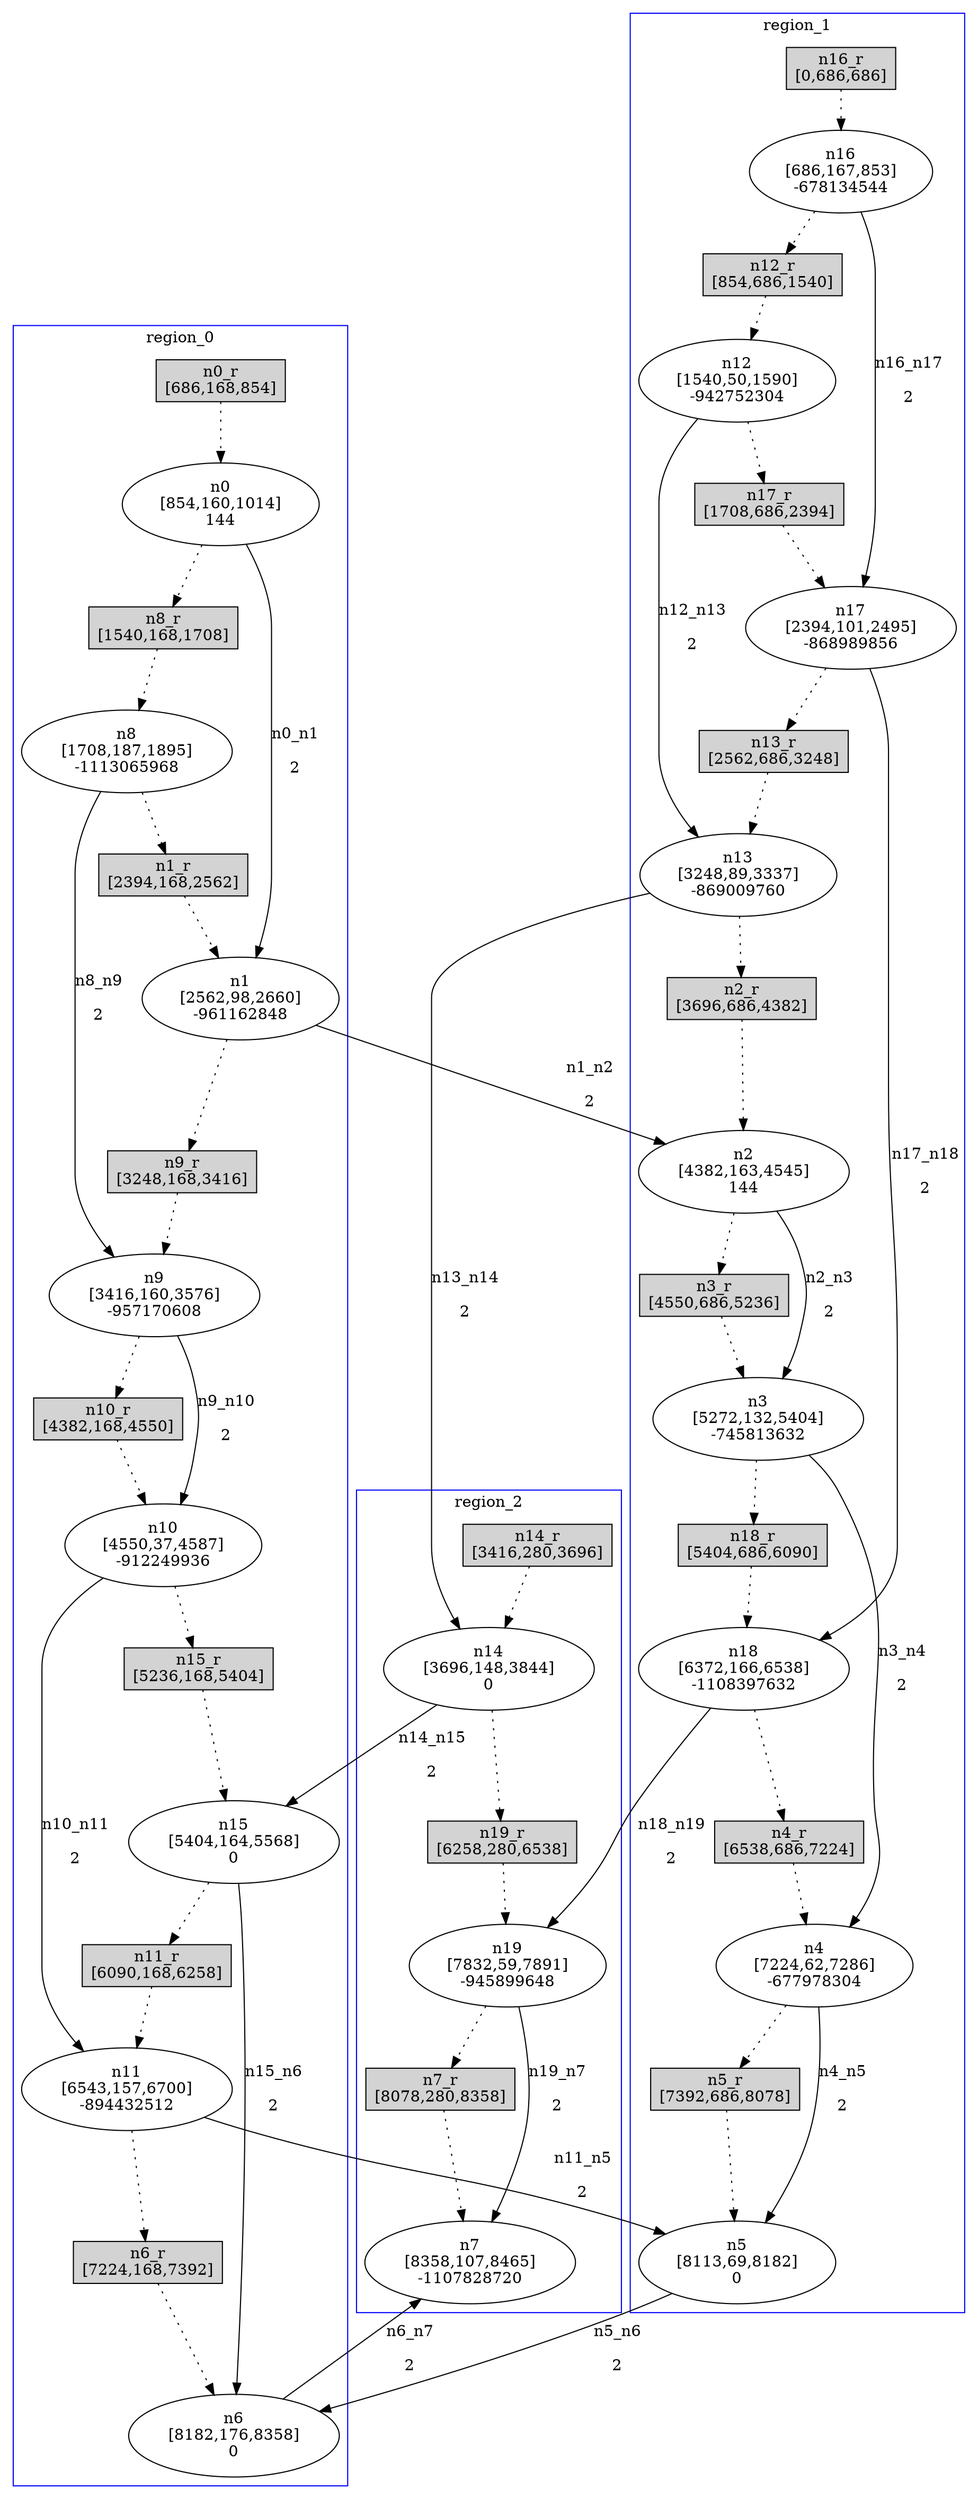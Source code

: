 //3-LSsolveMIPnSolStatus 9.
//4-SL 8465.
//5-LSsolveMIPsolveTime(double) 1800.05.
//6-reconfigurateNum(int) 20.
//7-reconfigurateTime(int) 8358.
digraph test_0 {
	size="28,40";
	subgraph cluster0 {
		stytle=filled;
		color=blue;
		label=region_0;
		n0_r [ shape = box, style = filled, label = "n0_r\n[686,168,854]" ];
		n0 [ label="n0\n[854,160,1014]\n144" ];
		n0_r -> n0 [ style = dotted ];
		n8_r [ shape = box, style = filled, label = "n8_r\n[1540,168,1708]" ];
		n8 [ label="n8\n[1708,187,1895]\n-1113065968" ];
		n8_r -> n8 [ style = dotted ];
		n1_r [ shape = box, style = filled, label = "n1_r\n[2394,168,2562]" ];
		n1 [ label="n1\n[2562,98,2660]\n-961162848" ];
		n1_r -> n1 [ style = dotted ];
		n9_r [ shape = box, style = filled, label = "n9_r\n[3248,168,3416]" ];
		n9 [ label="n9\n[3416,160,3576]\n-957170608" ];
		n9_r -> n9 [ style = dotted ];
		n10_r [ shape = box, style = filled, label = "n10_r\n[4382,168,4550]" ];
		n10 [ label="n10\n[4550,37,4587]\n-912249936" ];
		n10_r -> n10 [ style = dotted ];
		n15_r [ shape = box, style = filled, label = "n15_r\n[5236,168,5404]" ];
		n15 [ label="n15\n[5404,164,5568]\n0" ];
		n15_r -> n15 [ style = dotted ];
		n11_r [ shape = box, style = filled, label = "n11_r\n[6090,168,6258]" ];
		n11 [ label="n11\n[6543,157,6700]\n-894432512" ];
		n11_r -> n11 [ style = dotted ];
		n6_r [ shape = box, style = filled, label = "n6_r\n[7224,168,7392]" ];
		n6 [ label="n6\n[8182,176,8358]\n0" ];
		n6_r -> n6 [ style = dotted ];
		n0 -> n8_r [ style = dotted ];
		n8 -> n1_r [ style = dotted ];
		n1 -> n9_r [ style = dotted ];
		n9 -> n10_r [ style = dotted ];
		n10 -> n15_r [ style = dotted ];
		n15 -> n11_r [ style = dotted ];
		n11 -> n6_r [ style = dotted ];
	}
	subgraph cluster1 {
		stytle=filled;
		color=blue;
		label=region_1;
		n16_r [ shape = box, style = filled, label = "n16_r\n[0,686,686]" ];
		n16 [ label="n16\n[686,167,853]\n-678134544" ];
		n16_r -> n16 [ style = dotted ];
		n12_r [ shape = box, style = filled, label = "n12_r\n[854,686,1540]" ];
		n12 [ label="n12\n[1540,50,1590]\n-942752304" ];
		n12_r -> n12 [ style = dotted ];
		n17_r [ shape = box, style = filled, label = "n17_r\n[1708,686,2394]" ];
		n17 [ label="n17\n[2394,101,2495]\n-868989856" ];
		n17_r -> n17 [ style = dotted ];
		n13_r [ shape = box, style = filled, label = "n13_r\n[2562,686,3248]" ];
		n13 [ label="n13\n[3248,89,3337]\n-869009760" ];
		n13_r -> n13 [ style = dotted ];
		n2_r [ shape = box, style = filled, label = "n2_r\n[3696,686,4382]" ];
		n2 [ label="n2\n[4382,163,4545]\n144" ];
		n2_r -> n2 [ style = dotted ];
		n3_r [ shape = box, style = filled, label = "n3_r\n[4550,686,5236]" ];
		n3 [ label="n3\n[5272,132,5404]\n-745813632" ];
		n3_r -> n3 [ style = dotted ];
		n18_r [ shape = box, style = filled, label = "n18_r\n[5404,686,6090]" ];
		n18 [ label="n18\n[6372,166,6538]\n-1108397632" ];
		n18_r -> n18 [ style = dotted ];
		n4_r [ shape = box, style = filled, label = "n4_r\n[6538,686,7224]" ];
		n4 [ label="n4\n[7224,62,7286]\n-677978304" ];
		n4_r -> n4 [ style = dotted ];
		n5_r [ shape = box, style = filled, label = "n5_r\n[7392,686,8078]" ];
		n5 [ label="n5\n[8113,69,8182]\n0" ];
		n5_r -> n5 [ style = dotted ];
		n16 -> n12_r [ style = dotted ];
		n12 -> n17_r [ style = dotted ];
		n17 -> n13_r [ style = dotted ];
		n13 -> n2_r [ style = dotted ];
		n2 -> n3_r [ style = dotted ];
		n3 -> n18_r [ style = dotted ];
		n18 -> n4_r [ style = dotted ];
		n4 -> n5_r [ style = dotted ];
	}
	subgraph cluster2 {
		stytle=filled;
		color=blue;
		label=region_2;
		n14_r [ shape = box, style = filled, label = "n14_r\n[3416,280,3696]" ];
		n14 [ label="n14\n[3696,148,3844]\n0" ];
		n14_r -> n14 [ style = dotted ];
		n19_r [ shape = box, style = filled, label = "n19_r\n[6258,280,6538]" ];
		n19 [ label="n19\n[7832,59,7891]\n-945899648" ];
		n19_r -> n19 [ style = dotted ];
		n7_r [ shape = box, style = filled, label = "n7_r\n[8078,280,8358]" ];
		n7 [ label="n7\n[8358,107,8465]\n-1107828720" ];
		n7_r -> n7 [ style = dotted ];
		n14 -> n19_r [ style = dotted ];
		n19 -> n7_r [ style = dotted ];
	}
	n0 -> n1 [ label="n0_n1\n2" ];
	n1 -> n2 [ label="n1_n2\n2" ];
	n2 -> n3 [ label="n2_n3\n2" ];
	n3 -> n4 [ label="n3_n4\n2" ];
	n4 -> n5 [ label="n4_n5\n2" ];
	n5 -> n6 [ label="n5_n6\n2" ];
	n6 -> n7 [ label="n6_n7\n2" ];
	n8 -> n9 [ label="n8_n9\n2" ];
	n9 -> n10 [ label="n9_n10\n2" ];
	n10 -> n11 [ label="n10_n11\n2" ];
	n11 -> n5 [ label="n11_n5\n2" ];
	n12 -> n13 [ label="n12_n13\n2" ];
	n13 -> n14 [ label="n13_n14\n2" ];
	n14 -> n15 [ label="n14_n15\n2" ];
	n15 -> n6 [ label="n15_n6\n2" ];
	n16 -> n17 [ label="n16_n17\n2" ];
	n17 -> n18 [ label="n17_n18\n2" ];
	n18 -> n19 [ label="n18_n19\n2" ];
	n19 -> n7 [ label="n19_n7\n2" ];
}
